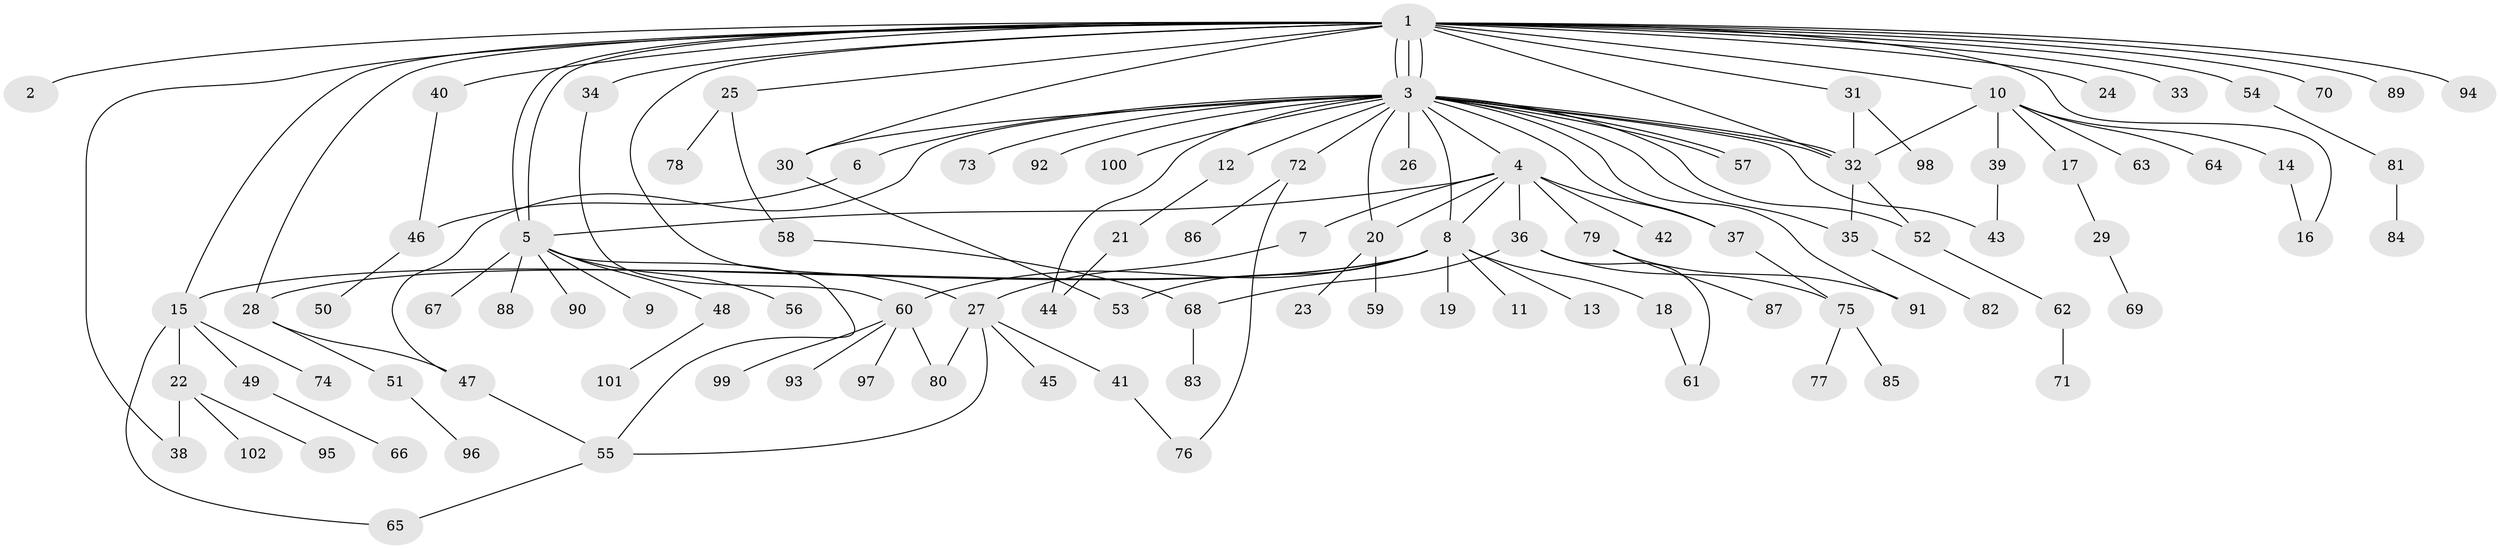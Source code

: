 // coarse degree distribution, {23: 0.012658227848101266, 1: 0.5189873417721519, 25: 0.012658227848101266, 9: 0.012658227848101266, 10: 0.02531645569620253, 2: 0.24050632911392406, 7: 0.0379746835443038, 4: 0.0379746835443038, 3: 0.06329113924050633, 8: 0.012658227848101266, 5: 0.02531645569620253}
// Generated by graph-tools (version 1.1) at 2025/41/03/06/25 10:41:50]
// undirected, 102 vertices, 136 edges
graph export_dot {
graph [start="1"]
  node [color=gray90,style=filled];
  1;
  2;
  3;
  4;
  5;
  6;
  7;
  8;
  9;
  10;
  11;
  12;
  13;
  14;
  15;
  16;
  17;
  18;
  19;
  20;
  21;
  22;
  23;
  24;
  25;
  26;
  27;
  28;
  29;
  30;
  31;
  32;
  33;
  34;
  35;
  36;
  37;
  38;
  39;
  40;
  41;
  42;
  43;
  44;
  45;
  46;
  47;
  48;
  49;
  50;
  51;
  52;
  53;
  54;
  55;
  56;
  57;
  58;
  59;
  60;
  61;
  62;
  63;
  64;
  65;
  66;
  67;
  68;
  69;
  70;
  71;
  72;
  73;
  74;
  75;
  76;
  77;
  78;
  79;
  80;
  81;
  82;
  83;
  84;
  85;
  86;
  87;
  88;
  89;
  90;
  91;
  92;
  93;
  94;
  95;
  96;
  97;
  98;
  99;
  100;
  101;
  102;
  1 -- 2;
  1 -- 3;
  1 -- 3;
  1 -- 3;
  1 -- 5;
  1 -- 5;
  1 -- 10;
  1 -- 15;
  1 -- 16;
  1 -- 24;
  1 -- 25;
  1 -- 27;
  1 -- 28;
  1 -- 30;
  1 -- 31;
  1 -- 32;
  1 -- 33;
  1 -- 34;
  1 -- 38;
  1 -- 40;
  1 -- 54;
  1 -- 70;
  1 -- 89;
  1 -- 94;
  3 -- 4;
  3 -- 6;
  3 -- 8;
  3 -- 12;
  3 -- 20;
  3 -- 26;
  3 -- 30;
  3 -- 32;
  3 -- 32;
  3 -- 35;
  3 -- 37;
  3 -- 43;
  3 -- 44;
  3 -- 47;
  3 -- 52;
  3 -- 57;
  3 -- 57;
  3 -- 72;
  3 -- 73;
  3 -- 91;
  3 -- 92;
  3 -- 100;
  4 -- 5;
  4 -- 7;
  4 -- 8;
  4 -- 20;
  4 -- 36;
  4 -- 37;
  4 -- 42;
  4 -- 79;
  5 -- 9;
  5 -- 48;
  5 -- 55;
  5 -- 56;
  5 -- 67;
  5 -- 88;
  5 -- 90;
  6 -- 46;
  7 -- 27;
  8 -- 11;
  8 -- 13;
  8 -- 15;
  8 -- 18;
  8 -- 19;
  8 -- 28;
  8 -- 53;
  8 -- 60;
  10 -- 14;
  10 -- 17;
  10 -- 32;
  10 -- 39;
  10 -- 63;
  10 -- 64;
  12 -- 21;
  14 -- 16;
  15 -- 22;
  15 -- 49;
  15 -- 65;
  15 -- 74;
  17 -- 29;
  18 -- 61;
  20 -- 23;
  20 -- 59;
  21 -- 44;
  22 -- 38;
  22 -- 95;
  22 -- 102;
  25 -- 58;
  25 -- 78;
  27 -- 41;
  27 -- 45;
  27 -- 55;
  27 -- 80;
  28 -- 47;
  28 -- 51;
  29 -- 69;
  30 -- 53;
  31 -- 32;
  31 -- 98;
  32 -- 35;
  32 -- 52;
  34 -- 60;
  35 -- 82;
  36 -- 61;
  36 -- 68;
  36 -- 75;
  37 -- 75;
  39 -- 43;
  40 -- 46;
  41 -- 76;
  46 -- 50;
  47 -- 55;
  48 -- 101;
  49 -- 66;
  51 -- 96;
  52 -- 62;
  54 -- 81;
  55 -- 65;
  58 -- 68;
  60 -- 80;
  60 -- 93;
  60 -- 97;
  60 -- 99;
  62 -- 71;
  68 -- 83;
  72 -- 76;
  72 -- 86;
  75 -- 77;
  75 -- 85;
  79 -- 87;
  79 -- 91;
  81 -- 84;
}
